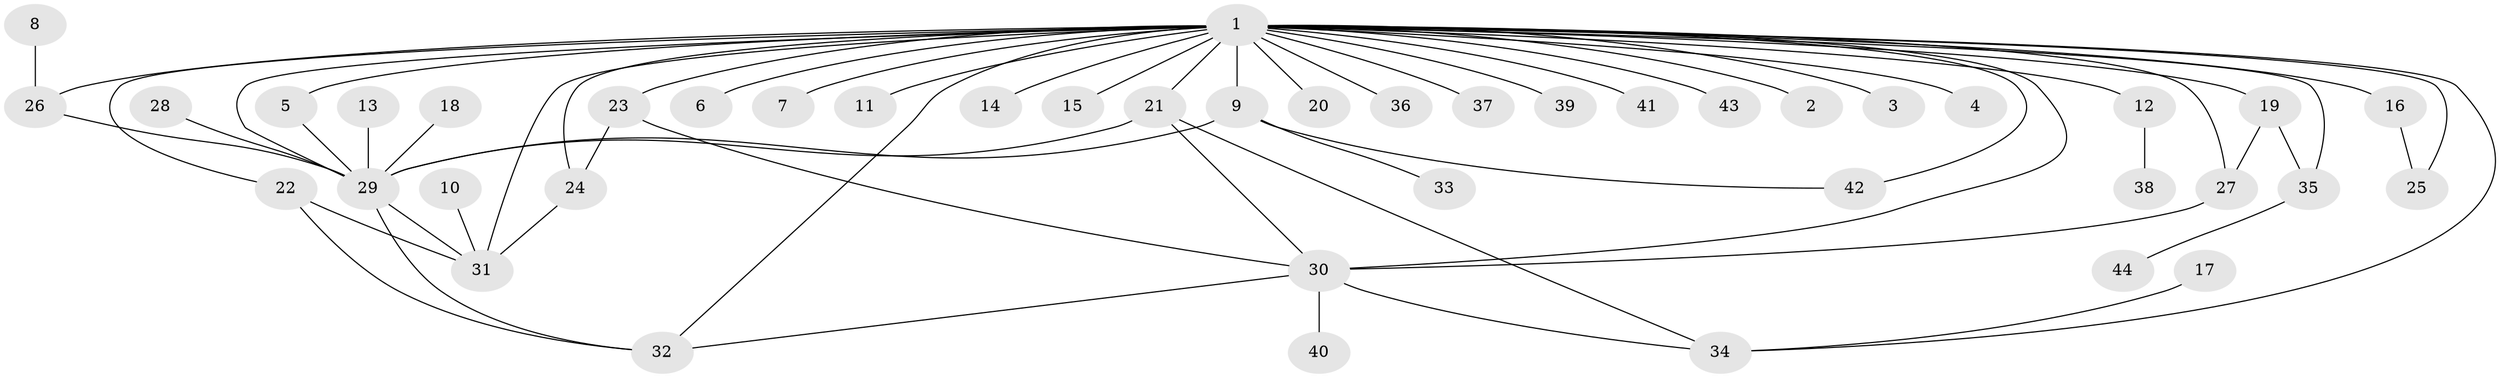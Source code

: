 // original degree distribution, {30: 0.011764705882352941, 18: 0.011764705882352941, 6: 0.011764705882352941, 1: 0.43529411764705883, 3: 0.18823529411764706, 5: 0.03529411764705882, 7: 0.011764705882352941, 4: 0.08235294117647059, 11: 0.011764705882352941, 2: 0.2}
// Generated by graph-tools (version 1.1) at 2025/25/03/09/25 03:25:55]
// undirected, 44 vertices, 63 edges
graph export_dot {
graph [start="1"]
  node [color=gray90,style=filled];
  1;
  2;
  3;
  4;
  5;
  6;
  7;
  8;
  9;
  10;
  11;
  12;
  13;
  14;
  15;
  16;
  17;
  18;
  19;
  20;
  21;
  22;
  23;
  24;
  25;
  26;
  27;
  28;
  29;
  30;
  31;
  32;
  33;
  34;
  35;
  36;
  37;
  38;
  39;
  40;
  41;
  42;
  43;
  44;
  1 -- 2 [weight=1.0];
  1 -- 3 [weight=1.0];
  1 -- 4 [weight=1.0];
  1 -- 5 [weight=1.0];
  1 -- 6 [weight=1.0];
  1 -- 7 [weight=1.0];
  1 -- 9 [weight=3.0];
  1 -- 11 [weight=1.0];
  1 -- 12 [weight=1.0];
  1 -- 14 [weight=2.0];
  1 -- 15 [weight=1.0];
  1 -- 16 [weight=1.0];
  1 -- 19 [weight=1.0];
  1 -- 20 [weight=1.0];
  1 -- 21 [weight=1.0];
  1 -- 22 [weight=1.0];
  1 -- 23 [weight=1.0];
  1 -- 24 [weight=1.0];
  1 -- 25 [weight=1.0];
  1 -- 26 [weight=2.0];
  1 -- 27 [weight=1.0];
  1 -- 29 [weight=3.0];
  1 -- 30 [weight=2.0];
  1 -- 31 [weight=2.0];
  1 -- 32 [weight=1.0];
  1 -- 34 [weight=1.0];
  1 -- 35 [weight=1.0];
  1 -- 36 [weight=1.0];
  1 -- 37 [weight=1.0];
  1 -- 39 [weight=1.0];
  1 -- 41 [weight=1.0];
  1 -- 42 [weight=1.0];
  1 -- 43 [weight=1.0];
  5 -- 29 [weight=1.0];
  8 -- 26 [weight=1.0];
  9 -- 29 [weight=1.0];
  9 -- 33 [weight=1.0];
  9 -- 42 [weight=1.0];
  10 -- 31 [weight=1.0];
  12 -- 38 [weight=1.0];
  13 -- 29 [weight=1.0];
  16 -- 25 [weight=1.0];
  17 -- 34 [weight=1.0];
  18 -- 29 [weight=1.0];
  19 -- 27 [weight=1.0];
  19 -- 35 [weight=1.0];
  21 -- 29 [weight=2.0];
  21 -- 30 [weight=1.0];
  21 -- 34 [weight=1.0];
  22 -- 31 [weight=1.0];
  22 -- 32 [weight=1.0];
  23 -- 24 [weight=1.0];
  23 -- 30 [weight=1.0];
  24 -- 31 [weight=1.0];
  26 -- 29 [weight=1.0];
  27 -- 30 [weight=1.0];
  28 -- 29 [weight=1.0];
  29 -- 31 [weight=1.0];
  29 -- 32 [weight=1.0];
  30 -- 32 [weight=1.0];
  30 -- 34 [weight=1.0];
  30 -- 40 [weight=1.0];
  35 -- 44 [weight=1.0];
}
